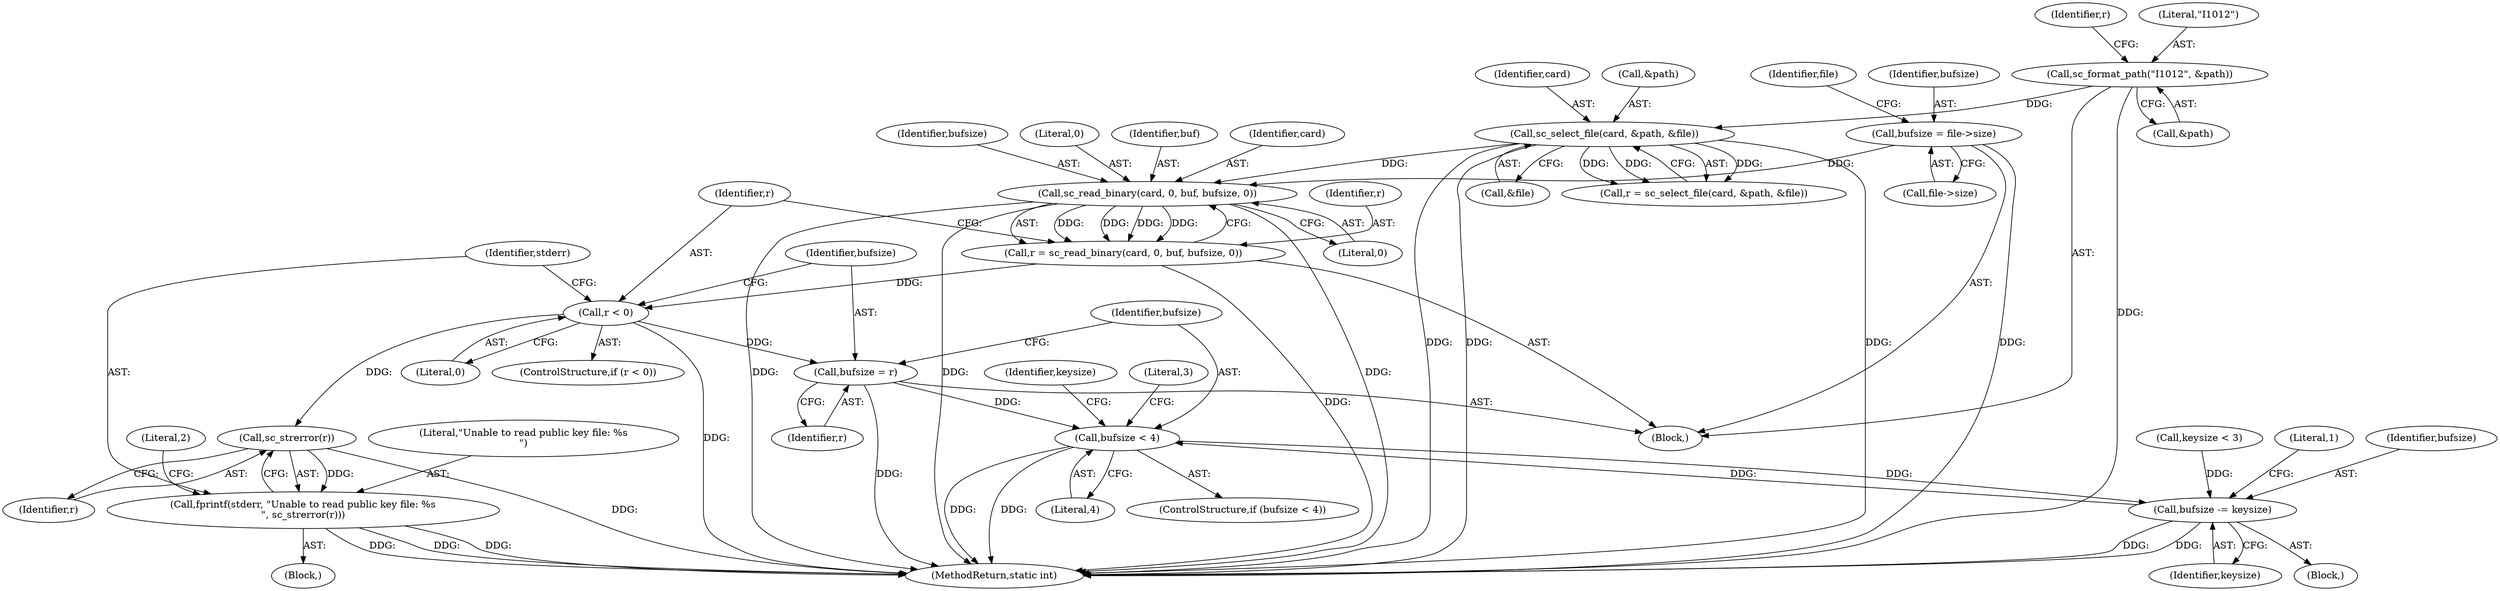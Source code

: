 digraph "0_OpenSC_360e95d45ac4123255a4c796db96337f332160ad#diff-d643a0fa169471dbf2912f4866dc49c5_9@API" {
"1000151" [label="(Call,sc_read_binary(card, 0, buf, bufsize, 0))"];
"1000126" [label="(Call,sc_select_file(card, &path, &file))"];
"1000120" [label="(Call,sc_format_path(\"I1012\", &path))"];
"1000142" [label="(Call,bufsize = file->size)"];
"1000149" [label="(Call,r = sc_read_binary(card, 0, buf, bufsize, 0))"];
"1000158" [label="(Call,r < 0)"];
"1000165" [label="(Call,sc_strerror(r))"];
"1000162" [label="(Call,fprintf(stderr, \"Unable to read public key file: %s\n\", sc_strerror(r)))"];
"1000169" [label="(Call,bufsize = r)"];
"1000175" [label="(Call,bufsize < 4)"];
"1000212" [label="(Call,bufsize -= keysize)"];
"1000197" [label="(Call,keysize < 3)"];
"1000166" [label="(Identifier,r)"];
"1000126" [label="(Call,sc_select_file(card, &path, &file))"];
"1000175" [label="(Call,bufsize < 4)"];
"1000128" [label="(Call,&path)"];
"1000122" [label="(Call,&path)"];
"1000151" [label="(Call,sc_read_binary(card, 0, buf, bufsize, 0))"];
"1000177" [label="(Literal,4)"];
"1000143" [label="(Identifier,bufsize)"];
"1000130" [label="(Call,&file)"];
"1000212" [label="(Call,bufsize -= keysize)"];
"1000215" [label="(Literal,1)"];
"1000155" [label="(Identifier,bufsize)"];
"1000157" [label="(ControlStructure,if (r < 0))"];
"1000213" [label="(Identifier,bufsize)"];
"1000171" [label="(Identifier,r)"];
"1000165" [label="(Call,sc_strerror(r))"];
"1000120" [label="(Call,sc_format_path(\"I1012\", &path))"];
"1000161" [label="(Block,)"];
"1000156" [label="(Literal,0)"];
"1000142" [label="(Call,bufsize = file->size)"];
"1000164" [label="(Literal,\"Unable to read public key file: %s\n\")"];
"1000148" [label="(Identifier,file)"];
"1000160" [label="(Literal,0)"];
"1000169" [label="(Call,bufsize = r)"];
"1000214" [label="(Identifier,keysize)"];
"1000124" [label="(Call,r = sc_select_file(card, &path, &file))"];
"1000153" [label="(Literal,0)"];
"1000159" [label="(Identifier,r)"];
"1000125" [label="(Identifier,r)"];
"1000127" [label="(Identifier,card)"];
"1000162" [label="(Call,fprintf(stderr, \"Unable to read public key file: %s\n\", sc_strerror(r)))"];
"1000168" [label="(Literal,2)"];
"1000163" [label="(Identifier,stderr)"];
"1000102" [label="(Block,)"];
"1000149" [label="(Call,r = sc_read_binary(card, 0, buf, bufsize, 0))"];
"1000154" [label="(Identifier,buf)"];
"1000179" [label="(Literal,3)"];
"1000176" [label="(Identifier,bufsize)"];
"1000152" [label="(Identifier,card)"];
"1000170" [label="(Identifier,bufsize)"];
"1000231" [label="(MethodReturn,static int)"];
"1000174" [label="(ControlStructure,if (bufsize < 4))"];
"1000173" [label="(Block,)"];
"1000150" [label="(Identifier,r)"];
"1000158" [label="(Call,r < 0)"];
"1000121" [label="(Literal,\"I1012\")"];
"1000181" [label="(Identifier,keysize)"];
"1000144" [label="(Call,file->size)"];
"1000151" -> "1000149"  [label="AST: "];
"1000151" -> "1000156"  [label="CFG: "];
"1000152" -> "1000151"  [label="AST: "];
"1000153" -> "1000151"  [label="AST: "];
"1000154" -> "1000151"  [label="AST: "];
"1000155" -> "1000151"  [label="AST: "];
"1000156" -> "1000151"  [label="AST: "];
"1000149" -> "1000151"  [label="CFG: "];
"1000151" -> "1000231"  [label="DDG: "];
"1000151" -> "1000231"  [label="DDG: "];
"1000151" -> "1000231"  [label="DDG: "];
"1000151" -> "1000149"  [label="DDG: "];
"1000151" -> "1000149"  [label="DDG: "];
"1000151" -> "1000149"  [label="DDG: "];
"1000151" -> "1000149"  [label="DDG: "];
"1000126" -> "1000151"  [label="DDG: "];
"1000142" -> "1000151"  [label="DDG: "];
"1000126" -> "1000124"  [label="AST: "];
"1000126" -> "1000130"  [label="CFG: "];
"1000127" -> "1000126"  [label="AST: "];
"1000128" -> "1000126"  [label="AST: "];
"1000130" -> "1000126"  [label="AST: "];
"1000124" -> "1000126"  [label="CFG: "];
"1000126" -> "1000231"  [label="DDG: "];
"1000126" -> "1000231"  [label="DDG: "];
"1000126" -> "1000231"  [label="DDG: "];
"1000126" -> "1000124"  [label="DDG: "];
"1000126" -> "1000124"  [label="DDG: "];
"1000126" -> "1000124"  [label="DDG: "];
"1000120" -> "1000126"  [label="DDG: "];
"1000120" -> "1000102"  [label="AST: "];
"1000120" -> "1000122"  [label="CFG: "];
"1000121" -> "1000120"  [label="AST: "];
"1000122" -> "1000120"  [label="AST: "];
"1000125" -> "1000120"  [label="CFG: "];
"1000120" -> "1000231"  [label="DDG: "];
"1000142" -> "1000102"  [label="AST: "];
"1000142" -> "1000144"  [label="CFG: "];
"1000143" -> "1000142"  [label="AST: "];
"1000144" -> "1000142"  [label="AST: "];
"1000148" -> "1000142"  [label="CFG: "];
"1000142" -> "1000231"  [label="DDG: "];
"1000149" -> "1000102"  [label="AST: "];
"1000150" -> "1000149"  [label="AST: "];
"1000159" -> "1000149"  [label="CFG: "];
"1000149" -> "1000231"  [label="DDG: "];
"1000149" -> "1000158"  [label="DDG: "];
"1000158" -> "1000157"  [label="AST: "];
"1000158" -> "1000160"  [label="CFG: "];
"1000159" -> "1000158"  [label="AST: "];
"1000160" -> "1000158"  [label="AST: "];
"1000163" -> "1000158"  [label="CFG: "];
"1000170" -> "1000158"  [label="CFG: "];
"1000158" -> "1000231"  [label="DDG: "];
"1000158" -> "1000165"  [label="DDG: "];
"1000158" -> "1000169"  [label="DDG: "];
"1000165" -> "1000162"  [label="AST: "];
"1000165" -> "1000166"  [label="CFG: "];
"1000166" -> "1000165"  [label="AST: "];
"1000162" -> "1000165"  [label="CFG: "];
"1000165" -> "1000231"  [label="DDG: "];
"1000165" -> "1000162"  [label="DDG: "];
"1000162" -> "1000161"  [label="AST: "];
"1000163" -> "1000162"  [label="AST: "];
"1000164" -> "1000162"  [label="AST: "];
"1000168" -> "1000162"  [label="CFG: "];
"1000162" -> "1000231"  [label="DDG: "];
"1000162" -> "1000231"  [label="DDG: "];
"1000162" -> "1000231"  [label="DDG: "];
"1000169" -> "1000102"  [label="AST: "];
"1000169" -> "1000171"  [label="CFG: "];
"1000170" -> "1000169"  [label="AST: "];
"1000171" -> "1000169"  [label="AST: "];
"1000176" -> "1000169"  [label="CFG: "];
"1000169" -> "1000231"  [label="DDG: "];
"1000169" -> "1000175"  [label="DDG: "];
"1000175" -> "1000174"  [label="AST: "];
"1000175" -> "1000177"  [label="CFG: "];
"1000176" -> "1000175"  [label="AST: "];
"1000177" -> "1000175"  [label="AST: "];
"1000179" -> "1000175"  [label="CFG: "];
"1000181" -> "1000175"  [label="CFG: "];
"1000175" -> "1000231"  [label="DDG: "];
"1000175" -> "1000231"  [label="DDG: "];
"1000212" -> "1000175"  [label="DDG: "];
"1000175" -> "1000212"  [label="DDG: "];
"1000212" -> "1000173"  [label="AST: "];
"1000212" -> "1000214"  [label="CFG: "];
"1000213" -> "1000212"  [label="AST: "];
"1000214" -> "1000212"  [label="AST: "];
"1000215" -> "1000212"  [label="CFG: "];
"1000212" -> "1000231"  [label="DDG: "];
"1000212" -> "1000231"  [label="DDG: "];
"1000197" -> "1000212"  [label="DDG: "];
}
